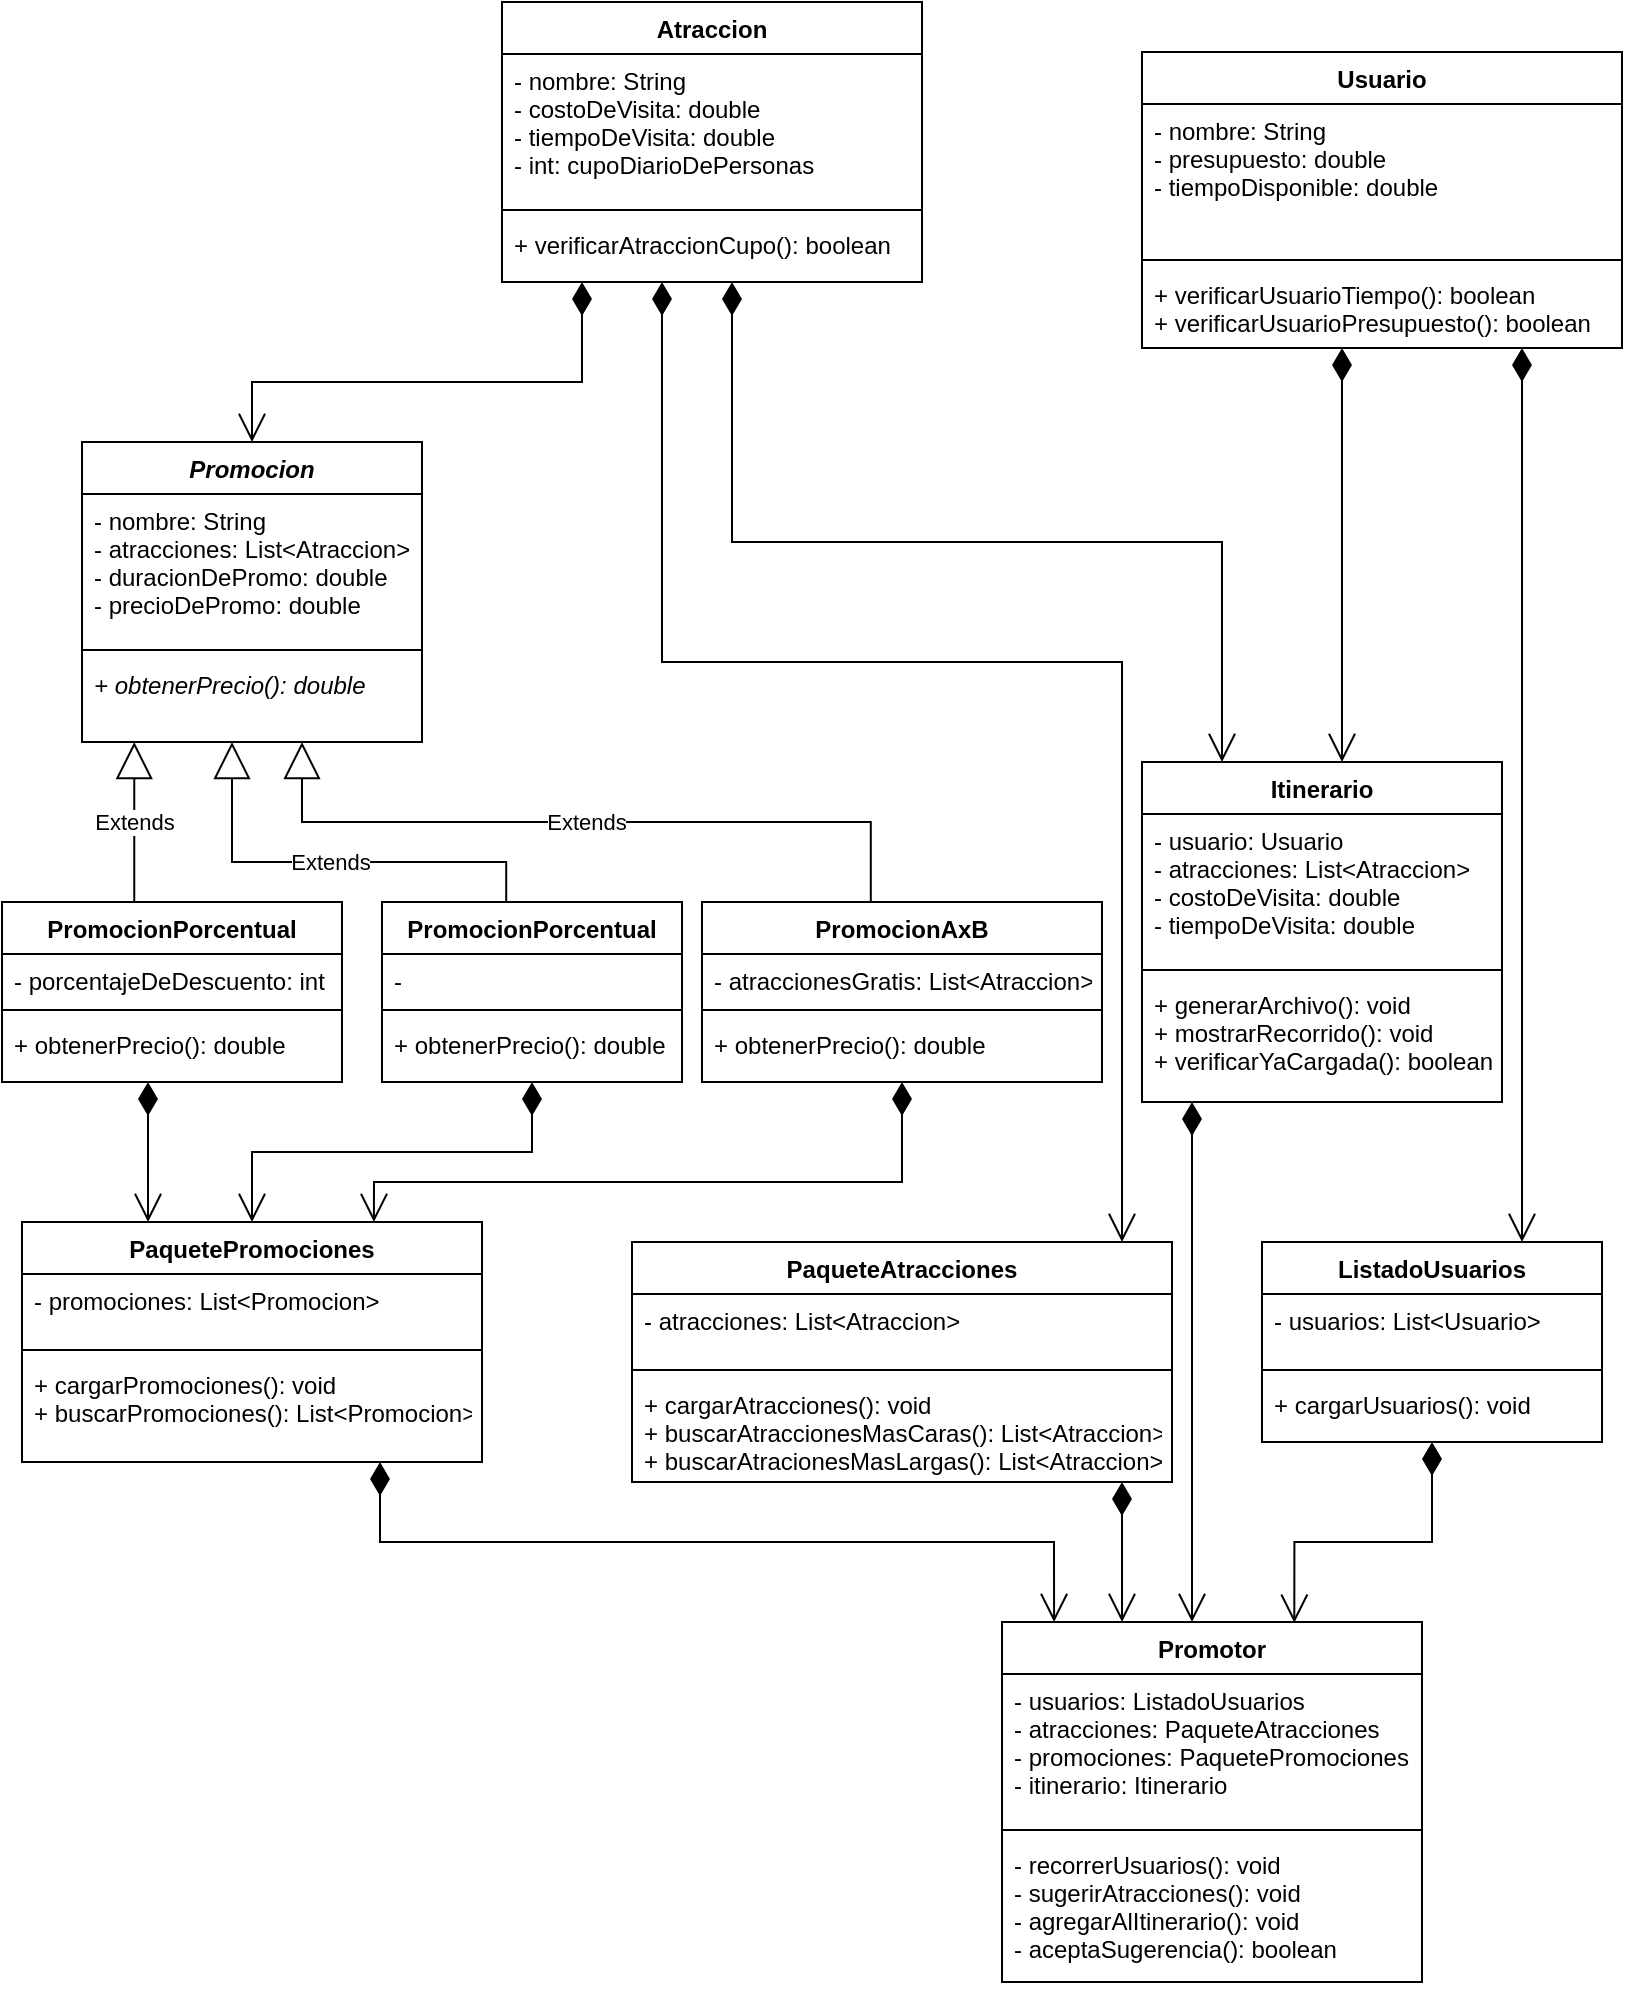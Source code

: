 <mxfile version="15.5.0" type="github">
  <diagram id="C5RBs43oDa-KdzZeNtuy" name="Page-1">
    <mxGraphModel dx="918" dy="378" grid="1" gridSize="10" guides="1" tooltips="1" connect="1" arrows="1" fold="1" page="1" pageScale="1" pageWidth="827" pageHeight="1169" math="0" shadow="0">
      <root>
        <mxCell id="WIyWlLk6GJQsqaUBKTNV-0" />
        <mxCell id="WIyWlLk6GJQsqaUBKTNV-1" parent="WIyWlLk6GJQsqaUBKTNV-0" />
        <mxCell id="7PzpuPvvbgGv3BPl4sO0-4" value="Atraccion" style="swimlane;fontStyle=1;align=center;verticalAlign=top;childLayout=stackLayout;horizontal=1;startSize=26;horizontalStack=0;resizeParent=1;resizeParentMax=0;resizeLast=0;collapsible=1;marginBottom=0;" parent="WIyWlLk6GJQsqaUBKTNV-1" vertex="1">
          <mxGeometry x="260" y="10" width="210" height="140" as="geometry" />
        </mxCell>
        <mxCell id="7PzpuPvvbgGv3BPl4sO0-5" value="- nombre: String&#xa;- costoDeVisita: double&#xa;- tiempoDeVisita: double&#xa;- int: cupoDiarioDePersonas" style="text;strokeColor=none;fillColor=none;align=left;verticalAlign=top;spacingLeft=4;spacingRight=4;overflow=hidden;rotatable=0;points=[[0,0.5],[1,0.5]];portConstraint=eastwest;" parent="7PzpuPvvbgGv3BPl4sO0-4" vertex="1">
          <mxGeometry y="26" width="210" height="74" as="geometry" />
        </mxCell>
        <mxCell id="7PzpuPvvbgGv3BPl4sO0-6" value="" style="line;strokeWidth=1;fillColor=none;align=left;verticalAlign=middle;spacingTop=-1;spacingLeft=3;spacingRight=3;rotatable=0;labelPosition=right;points=[];portConstraint=eastwest;" parent="7PzpuPvvbgGv3BPl4sO0-4" vertex="1">
          <mxGeometry y="100" width="210" height="8" as="geometry" />
        </mxCell>
        <mxCell id="7PzpuPvvbgGv3BPl4sO0-7" value="+ verificarAtraccionCupo(): boolean&#xa;" style="text;strokeColor=none;fillColor=none;align=left;verticalAlign=top;spacingLeft=4;spacingRight=4;overflow=hidden;rotatable=0;points=[[0,0.5],[1,0.5]];portConstraint=eastwest;" parent="7PzpuPvvbgGv3BPl4sO0-4" vertex="1">
          <mxGeometry y="108" width="210" height="32" as="geometry" />
        </mxCell>
        <mxCell id="7PzpuPvvbgGv3BPl4sO0-17" value="Usuario" style="swimlane;fontStyle=1;align=center;verticalAlign=top;childLayout=stackLayout;horizontal=1;startSize=26;horizontalStack=0;resizeParent=1;resizeParentMax=0;resizeLast=0;collapsible=1;marginBottom=0;" parent="WIyWlLk6GJQsqaUBKTNV-1" vertex="1">
          <mxGeometry x="580" y="35" width="240" height="148" as="geometry" />
        </mxCell>
        <mxCell id="7PzpuPvvbgGv3BPl4sO0-18" value="- nombre: String&#xa;- presupuesto: double&#xa;- tiempoDisponible: double&#xa;" style="text;strokeColor=none;fillColor=none;align=left;verticalAlign=top;spacingLeft=4;spacingRight=4;overflow=hidden;rotatable=0;points=[[0,0.5],[1,0.5]];portConstraint=eastwest;" parent="7PzpuPvvbgGv3BPl4sO0-17" vertex="1">
          <mxGeometry y="26" width="240" height="74" as="geometry" />
        </mxCell>
        <mxCell id="7PzpuPvvbgGv3BPl4sO0-19" value="" style="line;strokeWidth=1;fillColor=none;align=left;verticalAlign=middle;spacingTop=-1;spacingLeft=3;spacingRight=3;rotatable=0;labelPosition=right;points=[];portConstraint=eastwest;" parent="7PzpuPvvbgGv3BPl4sO0-17" vertex="1">
          <mxGeometry y="100" width="240" height="8" as="geometry" />
        </mxCell>
        <mxCell id="7PzpuPvvbgGv3BPl4sO0-20" value="+ verificarUsuarioTiempo(): boolean&#xa;+ verificarUsuarioPresupuesto(): boolean" style="text;strokeColor=none;fillColor=none;align=left;verticalAlign=top;spacingLeft=4;spacingRight=4;overflow=hidden;rotatable=0;points=[[0,0.5],[1,0.5]];portConstraint=eastwest;" parent="7PzpuPvvbgGv3BPl4sO0-17" vertex="1">
          <mxGeometry y="108" width="240" height="40" as="geometry" />
        </mxCell>
        <mxCell id="7PzpuPvvbgGv3BPl4sO0-21" value="Promocion" style="swimlane;fontStyle=3;align=center;verticalAlign=top;childLayout=stackLayout;horizontal=1;startSize=26;horizontalStack=0;resizeParent=1;resizeParentMax=0;resizeLast=0;collapsible=1;marginBottom=0;" parent="WIyWlLk6GJQsqaUBKTNV-1" vertex="1">
          <mxGeometry x="50" y="230" width="170" height="150" as="geometry" />
        </mxCell>
        <mxCell id="7PzpuPvvbgGv3BPl4sO0-22" value="- nombre: String&#xa;- atracciones: List&lt;Atraccion&gt;&#xa;- duracionDePromo: double&#xa;- precioDePromo: double&#xa;" style="text;strokeColor=none;fillColor=none;align=left;verticalAlign=top;spacingLeft=4;spacingRight=4;overflow=hidden;rotatable=0;points=[[0,0.5],[1,0.5]];portConstraint=eastwest;" parent="7PzpuPvvbgGv3BPl4sO0-21" vertex="1">
          <mxGeometry y="26" width="170" height="74" as="geometry" />
        </mxCell>
        <mxCell id="7PzpuPvvbgGv3BPl4sO0-23" value="" style="line;strokeWidth=1;fillColor=none;align=left;verticalAlign=middle;spacingTop=-1;spacingLeft=3;spacingRight=3;rotatable=0;labelPosition=right;points=[];portConstraint=eastwest;" parent="7PzpuPvvbgGv3BPl4sO0-21" vertex="1">
          <mxGeometry y="100" width="170" height="8" as="geometry" />
        </mxCell>
        <mxCell id="7PzpuPvvbgGv3BPl4sO0-24" value="+ obtenerPrecio(): double" style="text;strokeColor=none;fillColor=none;align=left;verticalAlign=top;spacingLeft=4;spacingRight=4;overflow=hidden;rotatable=0;points=[[0,0.5],[1,0.5]];portConstraint=eastwest;fontStyle=2" parent="7PzpuPvvbgGv3BPl4sO0-21" vertex="1">
          <mxGeometry y="108" width="170" height="42" as="geometry" />
        </mxCell>
        <mxCell id="7PzpuPvvbgGv3BPl4sO0-25" value="Itinerario" style="swimlane;fontStyle=1;align=center;verticalAlign=top;childLayout=stackLayout;horizontal=1;startSize=26;horizontalStack=0;resizeParent=1;resizeParentMax=0;resizeLast=0;collapsible=1;marginBottom=0;" parent="WIyWlLk6GJQsqaUBKTNV-1" vertex="1">
          <mxGeometry x="580" y="390" width="180" height="170" as="geometry" />
        </mxCell>
        <mxCell id="7PzpuPvvbgGv3BPl4sO0-26" value="- usuario: Usuario&#xa;- atracciones: List&lt;Atraccion&gt;&#xa;- costoDeVisita: double&#xa;- tiempoDeVisita: double" style="text;strokeColor=none;fillColor=none;align=left;verticalAlign=top;spacingLeft=4;spacingRight=4;overflow=hidden;rotatable=0;points=[[0,0.5],[1,0.5]];portConstraint=eastwest;" parent="7PzpuPvvbgGv3BPl4sO0-25" vertex="1">
          <mxGeometry y="26" width="180" height="74" as="geometry" />
        </mxCell>
        <mxCell id="7PzpuPvvbgGv3BPl4sO0-27" value="" style="line;strokeWidth=1;fillColor=none;align=left;verticalAlign=middle;spacingTop=-1;spacingLeft=3;spacingRight=3;rotatable=0;labelPosition=right;points=[];portConstraint=eastwest;" parent="7PzpuPvvbgGv3BPl4sO0-25" vertex="1">
          <mxGeometry y="100" width="180" height="8" as="geometry" />
        </mxCell>
        <mxCell id="7PzpuPvvbgGv3BPl4sO0-28" value="+ generarArchivo(): void&#xa;+ mostrarRecorrido(): void&#xa;+ verificarYaCargada(): boolean" style="text;strokeColor=none;fillColor=none;align=left;verticalAlign=top;spacingLeft=4;spacingRight=4;overflow=hidden;rotatable=0;points=[[0,0.5],[1,0.5]];portConstraint=eastwest;" parent="7PzpuPvvbgGv3BPl4sO0-25" vertex="1">
          <mxGeometry y="108" width="180" height="62" as="geometry" />
        </mxCell>
        <mxCell id="AJbcyKjxkjg_IlohRgZ7-0" value="PromocionPorcentual" style="swimlane;fontStyle=1;align=center;verticalAlign=top;childLayout=stackLayout;horizontal=1;startSize=26;horizontalStack=0;resizeParent=1;resizeParentMax=0;resizeLast=0;collapsible=1;marginBottom=0;" parent="WIyWlLk6GJQsqaUBKTNV-1" vertex="1">
          <mxGeometry x="10" y="460" width="170" height="90" as="geometry" />
        </mxCell>
        <mxCell id="AJbcyKjxkjg_IlohRgZ7-1" value="- porcentajeDeDescuento: int" style="text;strokeColor=none;fillColor=none;align=left;verticalAlign=top;spacingLeft=4;spacingRight=4;overflow=hidden;rotatable=0;points=[[0,0.5],[1,0.5]];portConstraint=eastwest;" parent="AJbcyKjxkjg_IlohRgZ7-0" vertex="1">
          <mxGeometry y="26" width="170" height="24" as="geometry" />
        </mxCell>
        <mxCell id="AJbcyKjxkjg_IlohRgZ7-2" value="" style="line;strokeWidth=1;fillColor=none;align=left;verticalAlign=middle;spacingTop=-1;spacingLeft=3;spacingRight=3;rotatable=0;labelPosition=right;points=[];portConstraint=eastwest;" parent="AJbcyKjxkjg_IlohRgZ7-0" vertex="1">
          <mxGeometry y="50" width="170" height="8" as="geometry" />
        </mxCell>
        <mxCell id="AJbcyKjxkjg_IlohRgZ7-3" value="+ obtenerPrecio(): double" style="text;strokeColor=none;fillColor=none;align=left;verticalAlign=top;spacingLeft=4;spacingRight=4;overflow=hidden;rotatable=0;points=[[0,0.5],[1,0.5]];portConstraint=eastwest;" parent="AJbcyKjxkjg_IlohRgZ7-0" vertex="1">
          <mxGeometry y="58" width="170" height="32" as="geometry" />
        </mxCell>
        <mxCell id="AJbcyKjxkjg_IlohRgZ7-20" value="PromocionPorcentual" style="swimlane;fontStyle=1;align=center;verticalAlign=top;childLayout=stackLayout;horizontal=1;startSize=26;horizontalStack=0;resizeParent=1;resizeParentMax=0;resizeLast=0;collapsible=1;marginBottom=0;" parent="WIyWlLk6GJQsqaUBKTNV-1" vertex="1">
          <mxGeometry x="200" y="460" width="150" height="90" as="geometry" />
        </mxCell>
        <mxCell id="AJbcyKjxkjg_IlohRgZ7-21" value="- " style="text;strokeColor=none;fillColor=none;align=left;verticalAlign=top;spacingLeft=4;spacingRight=4;overflow=hidden;rotatable=0;points=[[0,0.5],[1,0.5]];portConstraint=eastwest;" parent="AJbcyKjxkjg_IlohRgZ7-20" vertex="1">
          <mxGeometry y="26" width="150" height="24" as="geometry" />
        </mxCell>
        <mxCell id="AJbcyKjxkjg_IlohRgZ7-22" value="" style="line;strokeWidth=1;fillColor=none;align=left;verticalAlign=middle;spacingTop=-1;spacingLeft=3;spacingRight=3;rotatable=0;labelPosition=right;points=[];portConstraint=eastwest;" parent="AJbcyKjxkjg_IlohRgZ7-20" vertex="1">
          <mxGeometry y="50" width="150" height="8" as="geometry" />
        </mxCell>
        <mxCell id="AJbcyKjxkjg_IlohRgZ7-23" value="+ obtenerPrecio(): double" style="text;strokeColor=none;fillColor=none;align=left;verticalAlign=top;spacingLeft=4;spacingRight=4;overflow=hidden;rotatable=0;points=[[0,0.5],[1,0.5]];portConstraint=eastwest;" parent="AJbcyKjxkjg_IlohRgZ7-20" vertex="1">
          <mxGeometry y="58" width="150" height="32" as="geometry" />
        </mxCell>
        <mxCell id="AJbcyKjxkjg_IlohRgZ7-24" value="PromocionAxB" style="swimlane;fontStyle=1;align=center;verticalAlign=top;childLayout=stackLayout;horizontal=1;startSize=26;horizontalStack=0;resizeParent=1;resizeParentMax=0;resizeLast=0;collapsible=1;marginBottom=0;" parent="WIyWlLk6GJQsqaUBKTNV-1" vertex="1">
          <mxGeometry x="360" y="460" width="200" height="90" as="geometry" />
        </mxCell>
        <mxCell id="AJbcyKjxkjg_IlohRgZ7-25" value="- atraccionesGratis: List&lt;Atraccion&gt;" style="text;strokeColor=none;fillColor=none;align=left;verticalAlign=top;spacingLeft=4;spacingRight=4;overflow=hidden;rotatable=0;points=[[0,0.5],[1,0.5]];portConstraint=eastwest;" parent="AJbcyKjxkjg_IlohRgZ7-24" vertex="1">
          <mxGeometry y="26" width="200" height="24" as="geometry" />
        </mxCell>
        <mxCell id="AJbcyKjxkjg_IlohRgZ7-26" value="" style="line;strokeWidth=1;fillColor=none;align=left;verticalAlign=middle;spacingTop=-1;spacingLeft=3;spacingRight=3;rotatable=0;labelPosition=right;points=[];portConstraint=eastwest;" parent="AJbcyKjxkjg_IlohRgZ7-24" vertex="1">
          <mxGeometry y="50" width="200" height="8" as="geometry" />
        </mxCell>
        <mxCell id="AJbcyKjxkjg_IlohRgZ7-27" value="+ obtenerPrecio(): double" style="text;strokeColor=none;fillColor=none;align=left;verticalAlign=top;spacingLeft=4;spacingRight=4;overflow=hidden;rotatable=0;points=[[0,0.5],[1,0.5]];portConstraint=eastwest;" parent="AJbcyKjxkjg_IlohRgZ7-24" vertex="1">
          <mxGeometry y="58" width="200" height="32" as="geometry" />
        </mxCell>
        <mxCell id="AJbcyKjxkjg_IlohRgZ7-28" value="Extends" style="endArrow=block;endSize=16;endFill=0;html=1;rounded=0;edgeStyle=orthogonalEdgeStyle;exitX=0.389;exitY=0;exitDx=0;exitDy=0;exitPerimeter=0;" parent="WIyWlLk6GJQsqaUBKTNV-1" source="AJbcyKjxkjg_IlohRgZ7-0" target="7PzpuPvvbgGv3BPl4sO0-21" edge="1">
          <mxGeometry width="160" relative="1" as="geometry">
            <mxPoint x="90" y="450" as="sourcePoint" />
            <mxPoint x="250" y="450" as="targetPoint" />
            <Array as="points">
              <mxPoint x="90" y="300" />
              <mxPoint x="90" y="300" />
            </Array>
          </mxGeometry>
        </mxCell>
        <mxCell id="AJbcyKjxkjg_IlohRgZ7-30" value="Extends" style="endArrow=block;endSize=16;endFill=0;html=1;rounded=0;edgeStyle=orthogonalEdgeStyle;exitX=0.414;exitY=0.002;exitDx=0;exitDy=0;exitPerimeter=0;" parent="WIyWlLk6GJQsqaUBKTNV-1" source="AJbcyKjxkjg_IlohRgZ7-20" target="7PzpuPvvbgGv3BPl4sO0-21" edge="1">
          <mxGeometry width="160" relative="1" as="geometry">
            <mxPoint x="220" y="490" as="sourcePoint" />
            <mxPoint x="190" y="190" as="targetPoint" />
            <Array as="points">
              <mxPoint x="262" y="440" />
              <mxPoint x="125" y="440" />
            </Array>
          </mxGeometry>
        </mxCell>
        <mxCell id="AJbcyKjxkjg_IlohRgZ7-31" value="Extends" style="endArrow=block;endSize=16;endFill=0;html=1;rounded=0;edgeStyle=orthogonalEdgeStyle;exitX=0.422;exitY=0;exitDx=0;exitDy=0;exitPerimeter=0;" parent="WIyWlLk6GJQsqaUBKTNV-1" source="AJbcyKjxkjg_IlohRgZ7-24" target="7PzpuPvvbgGv3BPl4sO0-21" edge="1">
          <mxGeometry width="160" relative="1" as="geometry">
            <mxPoint x="220" y="460" as="sourcePoint" />
            <mxPoint x="160" y="210" as="targetPoint" />
            <Array as="points">
              <mxPoint x="444" y="420" />
              <mxPoint x="160" y="420" />
            </Array>
          </mxGeometry>
        </mxCell>
        <mxCell id="AJbcyKjxkjg_IlohRgZ7-34" value="" style="endArrow=open;html=1;endSize=12;startArrow=diamondThin;startSize=14;startFill=1;edgeStyle=orthogonalEdgeStyle;align=left;verticalAlign=bottom;rounded=0;" parent="WIyWlLk6GJQsqaUBKTNV-1" source="7PzpuPvvbgGv3BPl4sO0-17" target="7PzpuPvvbgGv3BPl4sO0-25" edge="1">
          <mxGeometry x="-1" y="3" relative="1" as="geometry">
            <mxPoint x="710" y="190" as="sourcePoint" />
            <mxPoint x="720" y="330" as="targetPoint" />
            <Array as="points">
              <mxPoint x="680" y="300" />
              <mxPoint x="680" y="300" />
            </Array>
          </mxGeometry>
        </mxCell>
        <mxCell id="AJbcyKjxkjg_IlohRgZ7-35" value="" style="endArrow=open;html=1;endSize=12;startArrow=diamondThin;startSize=14;startFill=1;edgeStyle=orthogonalEdgeStyle;align=left;verticalAlign=bottom;rounded=0;" parent="WIyWlLk6GJQsqaUBKTNV-1" source="7PzpuPvvbgGv3BPl4sO0-4" target="7PzpuPvvbgGv3BPl4sO0-25" edge="1">
          <mxGeometry x="-1" y="3" relative="1" as="geometry">
            <mxPoint x="450" y="240" as="sourcePoint" />
            <mxPoint x="730" y="489" as="targetPoint" />
            <Array as="points">
              <mxPoint x="375" y="280" />
              <mxPoint x="620" y="280" />
            </Array>
          </mxGeometry>
        </mxCell>
        <mxCell id="AJbcyKjxkjg_IlohRgZ7-36" value="" style="endArrow=open;html=1;endSize=12;startArrow=diamondThin;startSize=14;startFill=1;edgeStyle=orthogonalEdgeStyle;align=left;verticalAlign=bottom;rounded=0;" parent="WIyWlLk6GJQsqaUBKTNV-1" source="7PzpuPvvbgGv3BPl4sO0-4" target="7PzpuPvvbgGv3BPl4sO0-21" edge="1">
          <mxGeometry x="-1" y="3" relative="1" as="geometry">
            <mxPoint x="300" y="180" as="sourcePoint" />
            <mxPoint x="680" y="504" as="targetPoint" />
            <Array as="points">
              <mxPoint x="300" y="200" />
              <mxPoint x="135" y="200" />
            </Array>
          </mxGeometry>
        </mxCell>
        <mxCell id="AJbcyKjxkjg_IlohRgZ7-39" value="Promotor" style="swimlane;fontStyle=1;align=center;verticalAlign=top;childLayout=stackLayout;horizontal=1;startSize=26;horizontalStack=0;resizeParent=1;resizeParentMax=0;resizeLast=0;collapsible=1;marginBottom=0;" parent="WIyWlLk6GJQsqaUBKTNV-1" vertex="1">
          <mxGeometry x="510" y="820" width="210" height="180" as="geometry" />
        </mxCell>
        <mxCell id="AJbcyKjxkjg_IlohRgZ7-40" value="- usuarios: ListadoUsuarios&#xa;- atracciones: PaqueteAtracciones&#xa;- promociones: PaquetePromociones&#xa;- itinerario: Itinerario" style="text;strokeColor=none;fillColor=none;align=left;verticalAlign=top;spacingLeft=4;spacingRight=4;overflow=hidden;rotatable=0;points=[[0,0.5],[1,0.5]];portConstraint=eastwest;" parent="AJbcyKjxkjg_IlohRgZ7-39" vertex="1">
          <mxGeometry y="26" width="210" height="74" as="geometry" />
        </mxCell>
        <mxCell id="AJbcyKjxkjg_IlohRgZ7-41" value="" style="line;strokeWidth=1;fillColor=none;align=left;verticalAlign=middle;spacingTop=-1;spacingLeft=3;spacingRight=3;rotatable=0;labelPosition=right;points=[];portConstraint=eastwest;" parent="AJbcyKjxkjg_IlohRgZ7-39" vertex="1">
          <mxGeometry y="100" width="210" height="8" as="geometry" />
        </mxCell>
        <mxCell id="AJbcyKjxkjg_IlohRgZ7-42" value="- recorrerUsuarios(): void&#xa;- sugerirAtracciones(): void&#xa;- agregarAlItinerario(): void&#xa;- aceptaSugerencia(): boolean" style="text;strokeColor=none;fillColor=none;align=left;verticalAlign=top;spacingLeft=4;spacingRight=4;overflow=hidden;rotatable=0;points=[[0,0.5],[1,0.5]];portConstraint=eastwest;" parent="AJbcyKjxkjg_IlohRgZ7-39" vertex="1">
          <mxGeometry y="108" width="210" height="72" as="geometry" />
        </mxCell>
        <mxCell id="_aRyrycjJV0cYZvhbUoZ-0" value="PaqueteAtracciones" style="swimlane;fontStyle=1;align=center;verticalAlign=top;childLayout=stackLayout;horizontal=1;startSize=26;horizontalStack=0;resizeParent=1;resizeParentMax=0;resizeLast=0;collapsible=1;marginBottom=0;" parent="WIyWlLk6GJQsqaUBKTNV-1" vertex="1">
          <mxGeometry x="325" y="630" width="270" height="120" as="geometry" />
        </mxCell>
        <mxCell id="_aRyrycjJV0cYZvhbUoZ-1" value="- atracciones: List&lt;Atraccion&gt;" style="text;strokeColor=none;fillColor=none;align=left;verticalAlign=top;spacingLeft=4;spacingRight=4;overflow=hidden;rotatable=0;points=[[0,0.5],[1,0.5]];portConstraint=eastwest;" parent="_aRyrycjJV0cYZvhbUoZ-0" vertex="1">
          <mxGeometry y="26" width="270" height="34" as="geometry" />
        </mxCell>
        <mxCell id="_aRyrycjJV0cYZvhbUoZ-2" value="" style="line;strokeWidth=1;fillColor=none;align=left;verticalAlign=middle;spacingTop=-1;spacingLeft=3;spacingRight=3;rotatable=0;labelPosition=right;points=[];portConstraint=eastwest;" parent="_aRyrycjJV0cYZvhbUoZ-0" vertex="1">
          <mxGeometry y="60" width="270" height="8" as="geometry" />
        </mxCell>
        <mxCell id="_aRyrycjJV0cYZvhbUoZ-3" value="+ cargarAtracciones(): void&#xa;+ buscarAtraccionesMasCaras(): List&lt;Atraccion&gt;&#xa;+ buscarAtracionesMasLargas(): List&lt;Atraccion&gt;&#xa;" style="text;strokeColor=none;fillColor=none;align=left;verticalAlign=top;spacingLeft=4;spacingRight=4;overflow=hidden;rotatable=0;points=[[0,0.5],[1,0.5]];portConstraint=eastwest;" parent="_aRyrycjJV0cYZvhbUoZ-0" vertex="1">
          <mxGeometry y="68" width="270" height="52" as="geometry" />
        </mxCell>
        <mxCell id="_aRyrycjJV0cYZvhbUoZ-4" value="PaquetePromociones" style="swimlane;fontStyle=1;align=center;verticalAlign=top;childLayout=stackLayout;horizontal=1;startSize=26;horizontalStack=0;resizeParent=1;resizeParentMax=0;resizeLast=0;collapsible=1;marginBottom=0;" parent="WIyWlLk6GJQsqaUBKTNV-1" vertex="1">
          <mxGeometry x="20" y="620" width="230" height="120" as="geometry" />
        </mxCell>
        <mxCell id="_aRyrycjJV0cYZvhbUoZ-5" value="- promociones: List&lt;Promocion&gt;" style="text;strokeColor=none;fillColor=none;align=left;verticalAlign=top;spacingLeft=4;spacingRight=4;overflow=hidden;rotatable=0;points=[[0,0.5],[1,0.5]];portConstraint=eastwest;" parent="_aRyrycjJV0cYZvhbUoZ-4" vertex="1">
          <mxGeometry y="26" width="230" height="34" as="geometry" />
        </mxCell>
        <mxCell id="_aRyrycjJV0cYZvhbUoZ-6" value="" style="line;strokeWidth=1;fillColor=none;align=left;verticalAlign=middle;spacingTop=-1;spacingLeft=3;spacingRight=3;rotatable=0;labelPosition=right;points=[];portConstraint=eastwest;" parent="_aRyrycjJV0cYZvhbUoZ-4" vertex="1">
          <mxGeometry y="60" width="230" height="8" as="geometry" />
        </mxCell>
        <mxCell id="_aRyrycjJV0cYZvhbUoZ-7" value="+ cargarPromociones(): void&#xa;+ buscarPromociones(): List&lt;Promocion&gt;&#xa;" style="text;strokeColor=none;fillColor=none;align=left;verticalAlign=top;spacingLeft=4;spacingRight=4;overflow=hidden;rotatable=0;points=[[0,0.5],[1,0.5]];portConstraint=eastwest;" parent="_aRyrycjJV0cYZvhbUoZ-4" vertex="1">
          <mxGeometry y="68" width="230" height="52" as="geometry" />
        </mxCell>
        <mxCell id="_aRyrycjJV0cYZvhbUoZ-8" value="ListadoUsuarios" style="swimlane;fontStyle=1;align=center;verticalAlign=top;childLayout=stackLayout;horizontal=1;startSize=26;horizontalStack=0;resizeParent=1;resizeParentMax=0;resizeLast=0;collapsible=1;marginBottom=0;" parent="WIyWlLk6GJQsqaUBKTNV-1" vertex="1">
          <mxGeometry x="640" y="630" width="170" height="100" as="geometry" />
        </mxCell>
        <mxCell id="_aRyrycjJV0cYZvhbUoZ-9" value="- usuarios: List&lt;Usuario&gt;" style="text;strokeColor=none;fillColor=none;align=left;verticalAlign=top;spacingLeft=4;spacingRight=4;overflow=hidden;rotatable=0;points=[[0,0.5],[1,0.5]];portConstraint=eastwest;" parent="_aRyrycjJV0cYZvhbUoZ-8" vertex="1">
          <mxGeometry y="26" width="170" height="34" as="geometry" />
        </mxCell>
        <mxCell id="_aRyrycjJV0cYZvhbUoZ-10" value="" style="line;strokeWidth=1;fillColor=none;align=left;verticalAlign=middle;spacingTop=-1;spacingLeft=3;spacingRight=3;rotatable=0;labelPosition=right;points=[];portConstraint=eastwest;" parent="_aRyrycjJV0cYZvhbUoZ-8" vertex="1">
          <mxGeometry y="60" width="170" height="8" as="geometry" />
        </mxCell>
        <mxCell id="_aRyrycjJV0cYZvhbUoZ-11" value="+ cargarUsuarios(): void&#xa;" style="text;strokeColor=none;fillColor=none;align=left;verticalAlign=top;spacingLeft=4;spacingRight=4;overflow=hidden;rotatable=0;points=[[0,0.5],[1,0.5]];portConstraint=eastwest;" parent="_aRyrycjJV0cYZvhbUoZ-8" vertex="1">
          <mxGeometry y="68" width="170" height="32" as="geometry" />
        </mxCell>
        <mxCell id="_aRyrycjJV0cYZvhbUoZ-12" value="" style="endArrow=open;html=1;endSize=12;startArrow=diamondThin;startSize=14;startFill=1;edgeStyle=orthogonalEdgeStyle;align=left;verticalAlign=bottom;rounded=0;" parent="WIyWlLk6GJQsqaUBKTNV-1" source="7PzpuPvvbgGv3BPl4sO0-28" target="AJbcyKjxkjg_IlohRgZ7-39" edge="1">
          <mxGeometry x="-1" y="3" relative="1" as="geometry">
            <mxPoint x="611" y="580" as="sourcePoint" />
            <mxPoint x="610" y="816" as="targetPoint" />
            <Array as="points">
              <mxPoint x="605" y="640" />
              <mxPoint x="605" y="640" />
            </Array>
          </mxGeometry>
        </mxCell>
        <mxCell id="_aRyrycjJV0cYZvhbUoZ-13" value="" style="endArrow=open;html=1;endSize=12;startArrow=diamondThin;startSize=14;startFill=1;edgeStyle=orthogonalEdgeStyle;align=left;verticalAlign=bottom;rounded=0;" parent="WIyWlLk6GJQsqaUBKTNV-1" source="7PzpuPvvbgGv3BPl4sO0-17" target="_aRyrycjJV0cYZvhbUoZ-8" edge="1">
          <mxGeometry x="-1" y="3" relative="1" as="geometry">
            <mxPoint x="770" y="210" as="sourcePoint" />
            <mxPoint x="770" y="780" as="targetPoint" />
            <Array as="points">
              <mxPoint x="770" y="310" />
              <mxPoint x="770" y="310" />
            </Array>
          </mxGeometry>
        </mxCell>
        <mxCell id="_aRyrycjJV0cYZvhbUoZ-14" value="" style="endArrow=open;html=1;endSize=12;startArrow=diamondThin;startSize=14;startFill=1;edgeStyle=orthogonalEdgeStyle;align=left;verticalAlign=bottom;rounded=0;" parent="WIyWlLk6GJQsqaUBKTNV-1" source="7PzpuPvvbgGv3BPl4sO0-4" target="_aRyrycjJV0cYZvhbUoZ-0" edge="1">
          <mxGeometry x="-1" y="3" relative="1" as="geometry">
            <mxPoint x="385" y="170" as="sourcePoint" />
            <mxPoint x="630" y="400" as="targetPoint" />
            <Array as="points">
              <mxPoint x="340" y="340" />
              <mxPoint x="570" y="340" />
            </Array>
          </mxGeometry>
        </mxCell>
        <mxCell id="_aRyrycjJV0cYZvhbUoZ-15" value="" style="endArrow=open;html=1;endSize=12;startArrow=diamondThin;startSize=14;startFill=1;edgeStyle=orthogonalEdgeStyle;align=left;verticalAlign=bottom;rounded=0;entryX=0.124;entryY=0;entryDx=0;entryDy=0;entryPerimeter=0;" parent="WIyWlLk6GJQsqaUBKTNV-1" source="_aRyrycjJV0cYZvhbUoZ-4" target="AJbcyKjxkjg_IlohRgZ7-39" edge="1">
          <mxGeometry x="-1" y="3" relative="1" as="geometry">
            <mxPoint x="198.82" y="709.996" as="sourcePoint" />
            <mxPoint x="536" y="820" as="targetPoint" />
            <Array as="points">
              <mxPoint x="199" y="780" />
              <mxPoint x="536" y="780" />
            </Array>
          </mxGeometry>
        </mxCell>
        <mxCell id="_aRyrycjJV0cYZvhbUoZ-16" value="" style="endArrow=open;html=1;endSize=12;startArrow=diamondThin;startSize=14;startFill=1;edgeStyle=orthogonalEdgeStyle;align=left;verticalAlign=bottom;rounded=0;entryX=0.696;entryY=0.002;entryDx=0;entryDy=0;entryPerimeter=0;" parent="WIyWlLk6GJQsqaUBKTNV-1" source="_aRyrycjJV0cYZvhbUoZ-8" target="AJbcyKjxkjg_IlohRgZ7-39" edge="1">
          <mxGeometry x="-1" y="3" relative="1" as="geometry">
            <mxPoint x="740" y="699.996" as="sourcePoint" />
            <mxPoint x="660" y="828" as="targetPoint" />
            <Array as="points">
              <mxPoint x="725" y="780" />
              <mxPoint x="656" y="780" />
            </Array>
          </mxGeometry>
        </mxCell>
        <mxCell id="_aRyrycjJV0cYZvhbUoZ-17" value="" style="endArrow=open;html=1;endSize=12;startArrow=diamondThin;startSize=14;startFill=1;edgeStyle=orthogonalEdgeStyle;align=left;verticalAlign=bottom;rounded=0;entryX=0.765;entryY=0;entryDx=0;entryDy=0;entryPerimeter=0;" parent="WIyWlLk6GJQsqaUBKTNV-1" source="AJbcyKjxkjg_IlohRgZ7-24" target="_aRyrycjJV0cYZvhbUoZ-4" edge="1">
          <mxGeometry x="-1" y="3" relative="1" as="geometry">
            <mxPoint x="300.0" y="489.996" as="sourcePoint" />
            <mxPoint x="196" y="620" as="targetPoint" />
            <Array as="points">
              <mxPoint x="460" y="600" />
              <mxPoint x="196" y="600" />
            </Array>
          </mxGeometry>
        </mxCell>
        <mxCell id="_aRyrycjJV0cYZvhbUoZ-19" value="" style="endArrow=open;html=1;endSize=12;startArrow=diamondThin;startSize=14;startFill=1;edgeStyle=orthogonalEdgeStyle;align=left;verticalAlign=bottom;rounded=0;entryX=0.274;entryY=0;entryDx=0;entryDy=0;entryPerimeter=0;" parent="WIyWlLk6GJQsqaUBKTNV-1" source="AJbcyKjxkjg_IlohRgZ7-0" target="_aRyrycjJV0cYZvhbUoZ-4" edge="1">
          <mxGeometry x="-1" y="3" relative="1" as="geometry">
            <mxPoint x="110" y="549.996" as="sourcePoint" />
            <mxPoint x="83" y="620" as="targetPoint" />
            <Array as="points">
              <mxPoint x="83" y="580" />
              <mxPoint x="83" y="580" />
            </Array>
          </mxGeometry>
        </mxCell>
        <mxCell id="_aRyrycjJV0cYZvhbUoZ-18" value="" style="endArrow=open;html=1;endSize=12;startArrow=diamondThin;startSize=14;startFill=1;edgeStyle=orthogonalEdgeStyle;align=left;verticalAlign=bottom;rounded=0;" parent="WIyWlLk6GJQsqaUBKTNV-1" source="AJbcyKjxkjg_IlohRgZ7-20" target="_aRyrycjJV0cYZvhbUoZ-4" edge="1">
          <mxGeometry x="-1" y="3" relative="1" as="geometry">
            <mxPoint x="240.0" y="539.996" as="sourcePoint" />
            <mxPoint x="240.87" y="792.92" as="targetPoint" />
            <Array as="points" />
          </mxGeometry>
        </mxCell>
        <mxCell id="_aRyrycjJV0cYZvhbUoZ-20" value="" style="endArrow=open;html=1;endSize=12;startArrow=diamondThin;startSize=14;startFill=1;edgeStyle=orthogonalEdgeStyle;align=left;verticalAlign=bottom;rounded=0;" parent="WIyWlLk6GJQsqaUBKTNV-1" source="_aRyrycjJV0cYZvhbUoZ-0" target="AJbcyKjxkjg_IlohRgZ7-39" edge="1">
          <mxGeometry x="-1" y="3" relative="1" as="geometry">
            <mxPoint x="570" y="752" as="sourcePoint" />
            <mxPoint x="570" y="820" as="targetPoint" />
            <Array as="points">
              <mxPoint x="570" y="810" />
              <mxPoint x="570" y="810" />
            </Array>
          </mxGeometry>
        </mxCell>
      </root>
    </mxGraphModel>
  </diagram>
</mxfile>
